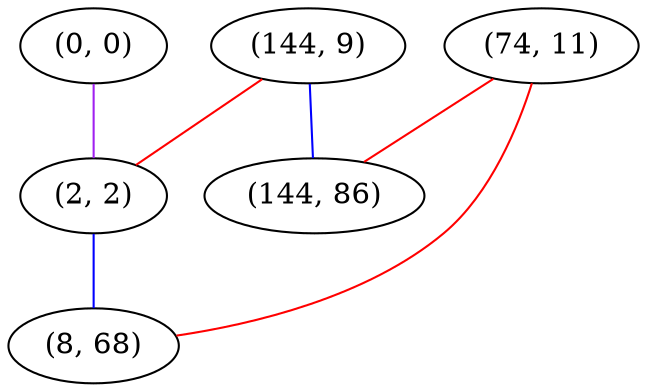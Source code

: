 graph "" {
"(0, 0)";
"(74, 11)";
"(144, 9)";
"(144, 86)";
"(2, 2)";
"(8, 68)";
"(0, 0)" -- "(2, 2)"  [color=purple, key=0, weight=4];
"(74, 11)" -- "(144, 86)"  [color=red, key=0, weight=1];
"(74, 11)" -- "(8, 68)"  [color=red, key=0, weight=1];
"(144, 9)" -- "(144, 86)"  [color=blue, key=0, weight=3];
"(144, 9)" -- "(2, 2)"  [color=red, key=0, weight=1];
"(2, 2)" -- "(8, 68)"  [color=blue, key=0, weight=3];
}
